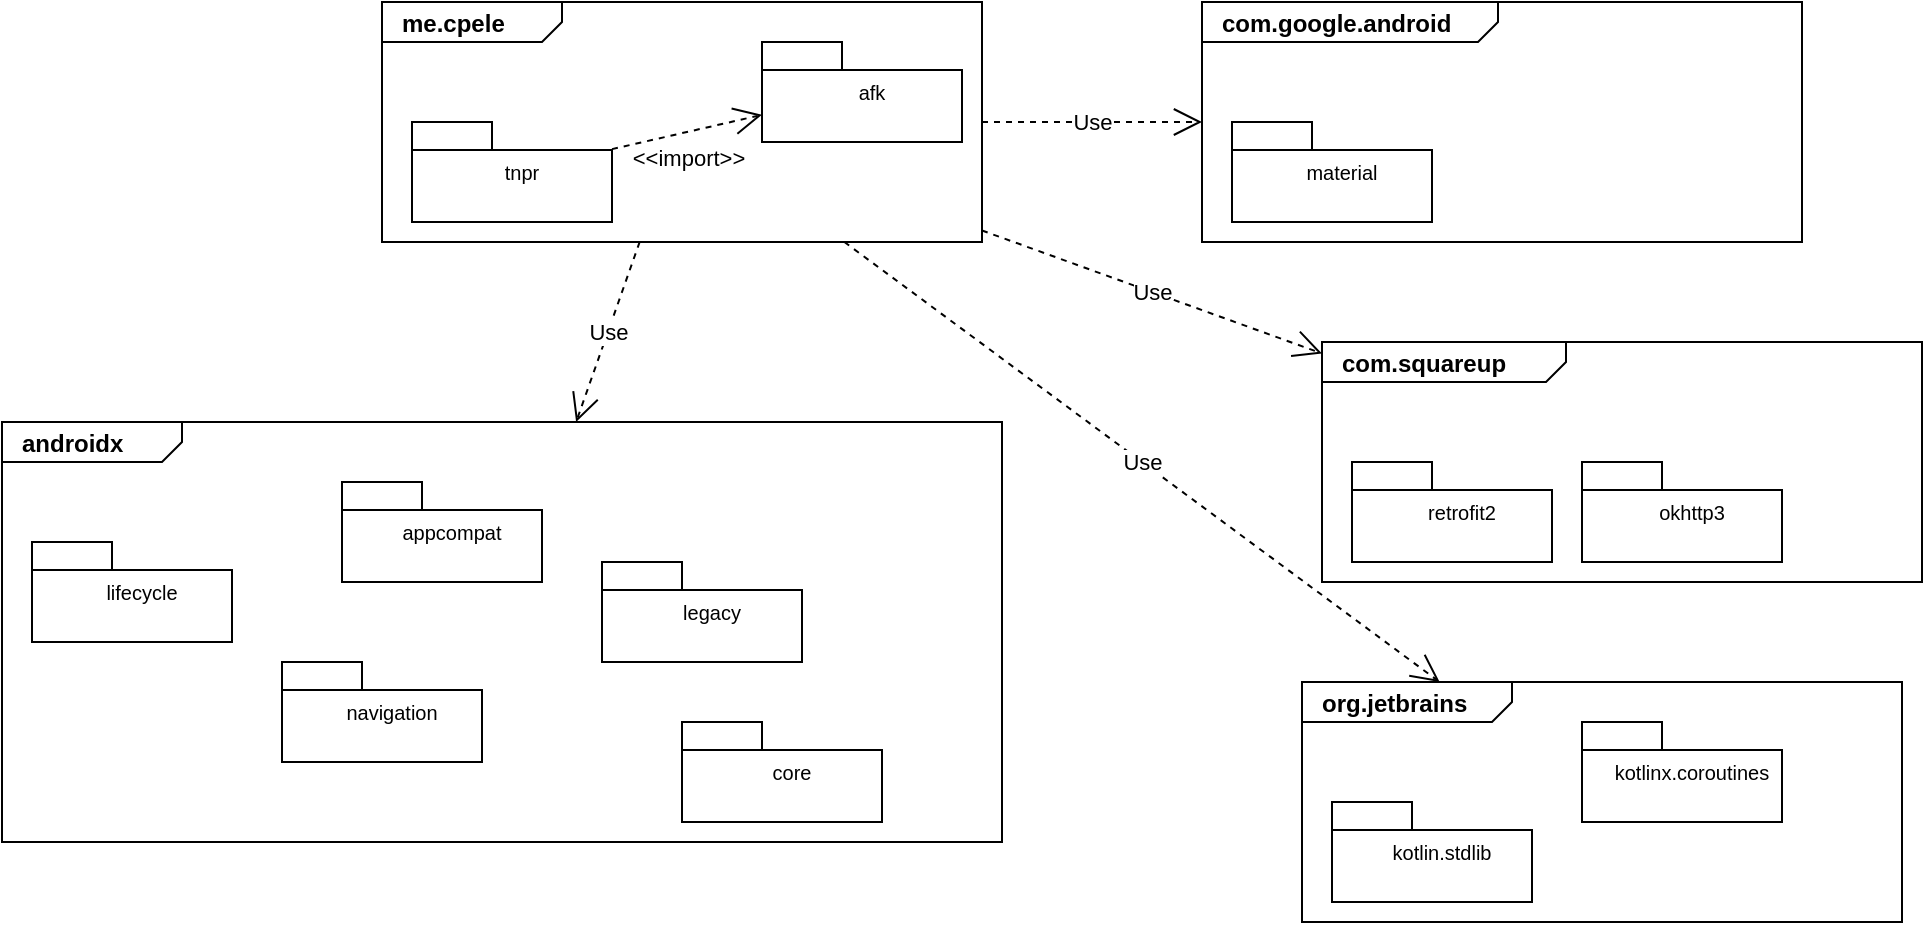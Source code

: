 <mxfile version="14.6.13" type="device"><diagram id="4wZa_lLJYZbo_0OH_Cdx" name="Page-1"><mxGraphModel dx="990" dy="537" grid="1" gridSize="10" guides="1" tooltips="1" connect="1" arrows="1" fold="1" page="1" pageScale="1" pageWidth="827" pageHeight="1169" math="0" shadow="0"><root><mxCell id="0"/><mxCell id="1" parent="0"/><mxCell id="lD5ezJL7C43l4k5ni_fv-9" value="&lt;p style=&quot;margin: 0px ; margin-top: 4px ; margin-left: 10px ; text-align: left&quot;&gt;&lt;b&gt;me.cpele&lt;/b&gt;&lt;/p&gt;" style="html=1;shape=mxgraph.sysml.package;xSize=90;align=left;spacingLeft=10;overflow=fill;strokeWidth=1;recursiveResize=0;" vertex="1" parent="1"><mxGeometry x="220" y="70" width="300" height="120" as="geometry"/></mxCell><mxCell id="lD5ezJL7C43l4k5ni_fv-10" value="tnpr" style="strokeColor=inherit;fillColor=inherit;gradientColor=inherit;shape=folder;spacingLeft=10;tabWidth=40;tabHeight=14;tabPosition=left;fontSize=10;html=1;whiteSpace=wrap;" vertex="1" parent="lD5ezJL7C43l4k5ni_fv-9"><mxGeometry x="15" y="60" width="100" height="50" as="geometry"/></mxCell><mxCell id="lD5ezJL7C43l4k5ni_fv-11" value="afk" style="strokeColor=inherit;fillColor=inherit;gradientColor=inherit;shape=folder;spacingLeft=10;tabWidth=40;tabHeight=14;tabPosition=left;fontSize=10;html=1;whiteSpace=wrap;" vertex="1" parent="lD5ezJL7C43l4k5ni_fv-9"><mxGeometry x="190" y="20" width="100" height="50" as="geometry"/></mxCell><mxCell id="lD5ezJL7C43l4k5ni_fv-12" value="&amp;lt;&amp;lt;import&amp;gt;&amp;gt;" style="strokeColor=inherit;fillColor=inherit;gradientColor=inherit;edgeStyle=none;endArrow=open;dashed=1;verticalAlign=top;labelBackgroundColor=none;endSize=12;html=1;" edge="1" parent="lD5ezJL7C43l4k5ni_fv-9" source="lD5ezJL7C43l4k5ni_fv-10" target="lD5ezJL7C43l4k5ni_fv-11"><mxGeometry relative="1" as="geometry"/></mxCell><mxCell id="lD5ezJL7C43l4k5ni_fv-13" value="&lt;p style=&quot;margin: 0px ; margin-top: 4px ; margin-left: 10px ; text-align: left&quot;&gt;&lt;b&gt;androidx&lt;/b&gt;&lt;/p&gt;" style="html=1;shape=mxgraph.sysml.package;xSize=90;align=left;spacingLeft=10;overflow=fill;strokeWidth=1;recursiveResize=0;" vertex="1" parent="1"><mxGeometry x="30" y="280" width="500" height="210" as="geometry"/></mxCell><mxCell id="lD5ezJL7C43l4k5ni_fv-14" value="lifecycle" style="strokeColor=inherit;fillColor=inherit;gradientColor=inherit;shape=folder;spacingLeft=10;tabWidth=40;tabHeight=14;tabPosition=left;fontSize=10;html=1;whiteSpace=wrap;" vertex="1" parent="lD5ezJL7C43l4k5ni_fv-13"><mxGeometry x="15" y="60" width="100" height="50" as="geometry"/></mxCell><mxCell id="lD5ezJL7C43l4k5ni_fv-18" value="appcompat" style="strokeColor=inherit;fillColor=inherit;gradientColor=inherit;shape=folder;spacingLeft=10;tabWidth=40;tabHeight=14;tabPosition=left;fontSize=10;html=1;whiteSpace=wrap;" vertex="1" parent="lD5ezJL7C43l4k5ni_fv-13"><mxGeometry x="170" y="30" width="100" height="50" as="geometry"/></mxCell><mxCell id="lD5ezJL7C43l4k5ni_fv-20" value="legacy" style="strokeColor=inherit;fillColor=inherit;gradientColor=inherit;shape=folder;spacingLeft=10;tabWidth=40;tabHeight=14;tabPosition=left;fontSize=10;html=1;whiteSpace=wrap;" vertex="1" parent="lD5ezJL7C43l4k5ni_fv-13"><mxGeometry x="300" y="70" width="100" height="50" as="geometry"/></mxCell><mxCell id="lD5ezJL7C43l4k5ni_fv-21" value="navigation" style="strokeColor=inherit;fillColor=inherit;gradientColor=inherit;shape=folder;spacingLeft=10;tabWidth=40;tabHeight=14;tabPosition=left;fontSize=10;html=1;whiteSpace=wrap;" vertex="1" parent="lD5ezJL7C43l4k5ni_fv-13"><mxGeometry x="140" y="120" width="100" height="50" as="geometry"/></mxCell><mxCell id="lD5ezJL7C43l4k5ni_fv-17" value="core" style="strokeColor=inherit;fillColor=inherit;gradientColor=inherit;shape=folder;spacingLeft=10;tabWidth=40;tabHeight=14;tabPosition=left;fontSize=10;html=1;whiteSpace=wrap;" vertex="1" parent="lD5ezJL7C43l4k5ni_fv-13"><mxGeometry x="340" y="150" width="100" height="50" as="geometry"/></mxCell><mxCell id="lD5ezJL7C43l4k5ni_fv-22" value="&lt;p style=&quot;margin: 0px ; margin-top: 4px ; margin-left: 10px ; text-align: left&quot;&gt;&lt;b&gt;com.google.android&lt;/b&gt;&lt;/p&gt;" style="html=1;shape=mxgraph.sysml.package;xSize=90;align=left;spacingLeft=10;overflow=fill;strokeWidth=1;recursiveResize=0;labelX=148;" vertex="1" parent="1"><mxGeometry x="630" y="70" width="300" height="120" as="geometry"/></mxCell><mxCell id="lD5ezJL7C43l4k5ni_fv-23" value="material" style="strokeColor=inherit;fillColor=inherit;gradientColor=inherit;shape=folder;spacingLeft=10;tabWidth=40;tabHeight=14;tabPosition=left;fontSize=10;html=1;whiteSpace=wrap;" vertex="1" parent="lD5ezJL7C43l4k5ni_fv-22"><mxGeometry x="15" y="60" width="100" height="50" as="geometry"/></mxCell><mxCell id="lD5ezJL7C43l4k5ni_fv-26" value="&lt;p style=&quot;margin: 0px ; margin-top: 4px ; margin-left: 10px ; text-align: left&quot;&gt;&lt;b&gt;com.squareup&lt;/b&gt;&lt;/p&gt;" style="html=1;shape=mxgraph.sysml.package;xSize=90;align=left;spacingLeft=10;overflow=fill;strokeWidth=1;recursiveResize=0;labelX=122;" vertex="1" parent="1"><mxGeometry x="690" y="240" width="300" height="120" as="geometry"/></mxCell><mxCell id="lD5ezJL7C43l4k5ni_fv-27" value="retrofit2" style="strokeColor=inherit;fillColor=inherit;gradientColor=inherit;shape=folder;spacingLeft=10;tabWidth=40;tabHeight=14;tabPosition=left;fontSize=10;html=1;whiteSpace=wrap;" vertex="1" parent="lD5ezJL7C43l4k5ni_fv-26"><mxGeometry x="15" y="60" width="100" height="50" as="geometry"/></mxCell><mxCell id="lD5ezJL7C43l4k5ni_fv-28" value="okhttp3" style="strokeColor=inherit;fillColor=inherit;gradientColor=inherit;shape=folder;spacingLeft=10;tabWidth=40;tabHeight=14;tabPosition=left;fontSize=10;html=1;whiteSpace=wrap;" vertex="1" parent="1"><mxGeometry x="820" y="300" width="100" height="50" as="geometry"/></mxCell><mxCell id="lD5ezJL7C43l4k5ni_fv-29" value="&lt;p style=&quot;margin: 0px ; margin-top: 4px ; margin-left: 10px ; text-align: left&quot;&gt;&lt;b&gt;org.jetbrains&lt;/b&gt;&lt;/p&gt;" style="html=1;shape=mxgraph.sysml.package;xSize=90;align=left;spacingLeft=10;overflow=fill;strokeWidth=1;recursiveResize=0;labelX=105.33;" vertex="1" parent="1"><mxGeometry x="680" y="410" width="300" height="120" as="geometry"/></mxCell><mxCell id="lD5ezJL7C43l4k5ni_fv-30" value="kotlin.stdlib" style="strokeColor=inherit;fillColor=inherit;gradientColor=inherit;shape=folder;spacingLeft=10;tabWidth=40;tabHeight=14;tabPosition=left;fontSize=10;html=1;whiteSpace=wrap;" vertex="1" parent="lD5ezJL7C43l4k5ni_fv-29"><mxGeometry x="15" y="60" width="100" height="50" as="geometry"/></mxCell><mxCell id="lD5ezJL7C43l4k5ni_fv-31" value="kotlinx.coroutines" style="strokeColor=inherit;fillColor=inherit;gradientColor=inherit;shape=folder;spacingLeft=10;tabWidth=40;tabHeight=14;tabPosition=left;fontSize=10;html=1;whiteSpace=wrap;" vertex="1" parent="1"><mxGeometry x="820" y="430" width="100" height="50" as="geometry"/></mxCell><mxCell id="lD5ezJL7C43l4k5ni_fv-33" value="Use" style="endArrow=open;endSize=12;dashed=1;html=1;" edge="1" parent="1" source="lD5ezJL7C43l4k5ni_fv-9" target="lD5ezJL7C43l4k5ni_fv-22"><mxGeometry width="160" relative="1" as="geometry"><mxPoint x="410" y="290" as="sourcePoint"/><mxPoint x="570" y="290" as="targetPoint"/></mxGeometry></mxCell><mxCell id="lD5ezJL7C43l4k5ni_fv-34" value="Use" style="endArrow=open;endSize=12;dashed=1;html=1;" edge="1" parent="1" source="lD5ezJL7C43l4k5ni_fv-9" target="lD5ezJL7C43l4k5ni_fv-13"><mxGeometry width="160" relative="1" as="geometry"><mxPoint x="530" y="140" as="sourcePoint"/><mxPoint x="640" y="140" as="targetPoint"/></mxGeometry></mxCell><mxCell id="lD5ezJL7C43l4k5ni_fv-35" value="Use" style="endArrow=open;endSize=12;dashed=1;html=1;" edge="1" parent="1" source="lD5ezJL7C43l4k5ni_fv-9" target="lD5ezJL7C43l4k5ni_fv-26"><mxGeometry width="160" relative="1" as="geometry"><mxPoint x="530" y="140" as="sourcePoint"/><mxPoint x="640" y="140" as="targetPoint"/></mxGeometry></mxCell><mxCell id="lD5ezJL7C43l4k5ni_fv-36" value="Use" style="endArrow=open;endSize=12;dashed=1;html=1;" edge="1" parent="1" source="lD5ezJL7C43l4k5ni_fv-9" target="lD5ezJL7C43l4k5ni_fv-29"><mxGeometry width="160" relative="1" as="geometry"><mxPoint x="361.176" y="200" as="sourcePoint"/><mxPoint x="332.941" y="290" as="targetPoint"/></mxGeometry></mxCell></root></mxGraphModel></diagram></mxfile>